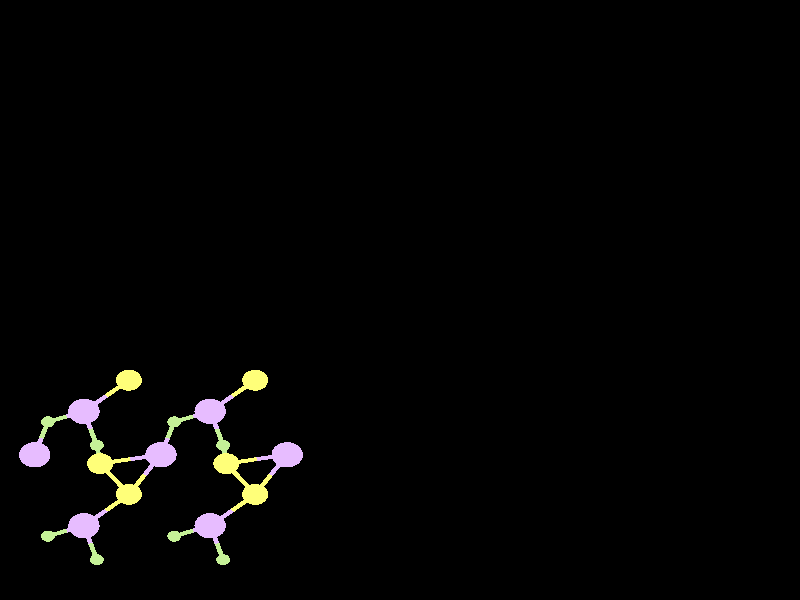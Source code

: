 #include "colors.inc"
#include "finish.inc"

global_settings {assumed_gamma 1 max_trace_level 6}
background {color White transmit 1.0}
camera {orthographic
  right -32.70*x up 30.43*y
  direction 1.00*z
  location <0,0,50.00> look_at <0,0,0>}


light_source {<  2.00,   3.00,  40.00> color White
  area_light <0.70, 0, 0>, <0, 0.70, 0>, 3, 3
  adaptive 1 jitter}
// no fog
#declare simple = finish {phong 0.7}
#declare pale = finish {ambient 0.5 diffuse 0.85 roughness 0.001 specular 0.200 }
#declare intermediate = finish {ambient 0.3 diffuse 0.6 specular 0.1 roughness 0.04}
#declare vmd = finish {ambient 0.0 diffuse 0.65 phong 0.1 phong_size 40.0 specular 0.5 }
#declare jmol = finish {ambient 0.2 diffuse 0.6 specular 1 roughness 0.001 metallic}
#declare ase2 = finish {ambient 0.05 brilliance 3 diffuse 0.6 metallic specular 0.7 roughness 0.04 reflection 0.15}
#declare ase3 = finish {ambient 0.15 brilliance 2 diffuse 0.6 metallic specular 1.0 roughness 0.001 reflection 0.0}
#declare glass = finish {ambient 0.05 diffuse 0.3 specular 1.0 roughness 0.001}
#declare glass2 = finish {ambient 0.01 diffuse 0.3 specular 1.0 reflection 0.25 roughness 0.001}
#declare Rcell = 0.000;
#declare Rbond = 0.100;

#macro atom(LOC, R, COL, TRANS, FIN)
  sphere{LOC, R texture{pigment{color COL transmit TRANS} finish{FIN}}}
#end
#macro constrain(LOC, R, COL, TRANS FIN)
union{torus{R, Rcell rotate 45*z texture{pigment{color COL transmit TRANS} finish{FIN}}}
     torus{R, Rcell rotate -45*z texture{pigment{color COL transmit TRANS} finish{FIN}}}
     translate LOC}
#end

cylinder {<-15.39, -14.49, -18.62>, < 15.57, -14.49, -18.62>, Rcell pigment {Black}}
cylinder {<-15.39,  14.49, -18.62>, < 15.57,  14.49, -18.62>, Rcell pigment {Black}}
cylinder {<-15.39,  14.49,   0.00>, < 15.57,  14.49,   0.00>, Rcell pigment {Black}}
cylinder {<-15.39, -14.49,   0.00>, < 15.57, -14.49,   0.00>, Rcell pigment {Black}}
cylinder {<-15.39, -14.49, -18.62>, <-15.39,  14.49, -18.62>, Rcell pigment {Black}}
cylinder {< 15.57, -14.49, -18.62>, < 15.57,  14.49, -18.62>, Rcell pigment {Black}}
cylinder {< 15.57, -14.49,   0.00>, < 15.57,  14.49,   0.00>, Rcell pigment {Black}}
cylinder {<-15.39, -14.49,   0.00>, <-15.39,  14.49,   0.00>, Rcell pigment {Black}}
cylinder {<-15.39, -14.49, -18.62>, <-15.39, -14.49,   0.00>, Rcell pigment {Black}}
cylinder {< 15.57, -14.49, -18.62>, < 15.57, -14.49,   0.00>, Rcell pigment {Black}}
cylinder {< 15.57,  14.49, -18.62>, < 15.57,  14.49,   0.00>, Rcell pigment {Black}}
cylinder {<-15.39,  14.49, -18.62>, <-15.39,  14.49,   0.00>, Rcell pigment {Black}}
atom(<-12.92, -11.45,  -9.68>, 0.64, rgb <0.80, 0.50, 1.00>, 0.0, ase3) // #0
atom(<-11.08,  -9.86,  -9.25>, 0.53, rgb <1.00, 1.00, 0.19>, 0.0, ase3) // #1
atom(<-14.39, -11.98,  -8.86>, 0.28, rgb <0.56, 0.88, 0.31>, 0.0, ase3) // #2
atom(<-12.39, -13.17, -10.44>, 0.28, rgb <0.56, 0.88, 0.31>, 0.0, ase3) // #3
atom(<-14.93,  -7.85,  -8.79>, 0.64, rgb <0.80, 0.50, 1.00>, 0.0, ase3) // #4
atom(<-12.92,  -5.65,  -9.68>, 0.64, rgb <0.80, 0.50, 1.00>, 0.0, ase3) // #5
atom(<-11.08,  -4.07,  -9.25>, 0.53, rgb <1.00, 1.00, 0.19>, 0.0, ase3) // #6
atom(<-14.39,  -6.18,  -8.86>, 0.28, rgb <0.56, 0.88, 0.31>, 0.0, ase3) // #7
atom(<-12.26,  -8.30,  -8.89>, 0.53, rgb <1.00, 1.00, 0.19>, 0.0, ase3) // #8
atom(<-12.39,  -7.37, -10.44>, 0.28, rgb <0.56, 0.88, 0.31>, 0.0, ase3) // #9
atom(< -7.76, -11.45,  -9.68>, 0.64, rgb <0.80, 0.50, 1.00>, 0.0, ase3) // #10
atom(< -5.92,  -9.86,  -9.25>, 0.53, rgb <1.00, 1.00, 0.19>, 0.0, ase3) // #11
atom(< -9.23, -11.98,  -8.86>, 0.28, rgb <0.56, 0.88, 0.31>, 0.0, ase3) // #12
atom(< -7.23, -13.17, -10.44>, 0.28, rgb <0.56, 0.88, 0.31>, 0.0, ase3) // #13
atom(< -9.77,  -7.85,  -8.79>, 0.64, rgb <0.80, 0.50, 1.00>, 0.0, ase3) // #14
atom(< -7.76,  -5.65,  -9.68>, 0.64, rgb <0.80, 0.50, 1.00>, 0.0, ase3) // #15
atom(< -5.92,  -4.07,  -9.25>, 0.53, rgb <1.00, 1.00, 0.19>, 0.0, ase3) // #16
atom(< -9.23,  -6.18,  -8.86>, 0.28, rgb <0.56, 0.88, 0.31>, 0.0, ase3) // #17
atom(< -7.10,  -8.30,  -8.89>, 0.53, rgb <1.00, 1.00, 0.19>, 0.0, ase3) // #18
atom(< -7.23,  -7.37, -10.44>, 0.28, rgb <0.56, 0.88, 0.31>, 0.0, ase3) // #19
atom(< -4.61,  -7.85,  -8.79>, 0.64, rgb <0.80, 0.50, 1.00>, 0.0, ase3) // #20
cylinder {<-12.92, -11.45,  -9.68>, <-12.00, -10.66,  -9.46>, Rbond texture{pigment {color rgb <0.80, 0.50, 1.00> transmit 0.0} finish{ase3}}}
cylinder {<-11.08,  -9.86,  -9.25>, <-12.00, -10.66,  -9.46>, Rbond texture{pigment {color rgb <1.00, 1.00, 0.19> transmit 0.0} finish{ase3}}}
cylinder {<-12.92, -11.45,  -9.68>, <-13.66, -11.71,  -9.27>, Rbond texture{pigment {color rgb <0.80, 0.50, 1.00> transmit 0.0} finish{ase3}}}
cylinder {<-14.39, -11.98,  -8.86>, <-13.66, -11.71,  -9.27>, Rbond texture{pigment {color rgb <0.56, 0.88, 0.31> transmit 0.0} finish{ase3}}}
cylinder {<-12.92, -11.45,  -9.68>, <-12.66, -12.31, -10.06>, Rbond texture{pigment {color rgb <0.80, 0.50, 1.00> transmit 0.0} finish{ase3}}}
cylinder {<-12.39, -13.17, -10.44>, <-12.66, -12.31, -10.06>, Rbond texture{pigment {color rgb <0.56, 0.88, 0.31> transmit 0.0} finish{ase3}}}
cylinder {<-11.08,  -9.86,  -9.25>, <-11.67,  -9.08,  -9.07>, Rbond texture{pigment {color rgb <1.00, 1.00, 0.19> transmit 0.0} finish{ase3}}}
cylinder {<-12.26,  -8.30,  -8.89>, <-11.67,  -9.08,  -9.07>, Rbond texture{pigment {color rgb <1.00, 1.00, 0.19> transmit 0.0} finish{ase3}}}
cylinder {<-11.08,  -9.86,  -9.25>, <-10.43,  -8.85,  -9.02>, Rbond texture{pigment {color rgb <1.00, 1.00, 0.19> transmit 0.0} finish{ase3}}}
cylinder {< -9.77,  -7.85,  -8.79>, <-10.43,  -8.85,  -9.02>, Rbond texture{pigment {color rgb <0.80, 0.50, 1.00> transmit 0.0} finish{ase3}}}
cylinder {<-14.93,  -7.85,  -8.79>, <-14.66,  -7.01,  -8.82>, Rbond texture{pigment {color rgb <0.80, 0.50, 1.00> transmit 0.0} finish{ase3}}}
cylinder {<-14.39,  -6.18,  -8.86>, <-14.66,  -7.01,  -8.82>, Rbond texture{pigment {color rgb <0.56, 0.88, 0.31> transmit 0.0} finish{ase3}}}
cylinder {<-12.92,  -5.65,  -9.68>, <-12.00,  -4.86,  -9.46>, Rbond texture{pigment {color rgb <0.80, 0.50, 1.00> transmit 0.0} finish{ase3}}}
cylinder {<-11.08,  -4.07,  -9.25>, <-12.00,  -4.86,  -9.46>, Rbond texture{pigment {color rgb <1.00, 1.00, 0.19> transmit 0.0} finish{ase3}}}
cylinder {<-12.92,  -5.65,  -9.68>, <-13.66,  -5.92,  -9.27>, Rbond texture{pigment {color rgb <0.80, 0.50, 1.00> transmit 0.0} finish{ase3}}}
cylinder {<-14.39,  -6.18,  -8.86>, <-13.66,  -5.92,  -9.27>, Rbond texture{pigment {color rgb <0.56, 0.88, 0.31> transmit 0.0} finish{ase3}}}
cylinder {<-12.92,  -5.65,  -9.68>, <-12.66,  -6.51, -10.06>, Rbond texture{pigment {color rgb <0.80, 0.50, 1.00> transmit 0.0} finish{ase3}}}
cylinder {<-12.39,  -7.37, -10.44>, <-12.66,  -6.51, -10.06>, Rbond texture{pigment {color rgb <0.56, 0.88, 0.31> transmit 0.0} finish{ase3}}}
cylinder {<-12.26,  -8.30,  -8.89>, <-12.32,  -7.84,  -9.67>, Rbond texture{pigment {color rgb <1.00, 1.00, 0.19> transmit 0.0} finish{ase3}}}
cylinder {<-12.39,  -7.37, -10.44>, <-12.32,  -7.84,  -9.67>, Rbond texture{pigment {color rgb <0.56, 0.88, 0.31> transmit 0.0} finish{ase3}}}
cylinder {<-12.26,  -8.30,  -8.89>, <-11.02,  -8.07,  -8.84>, Rbond texture{pigment {color rgb <1.00, 1.00, 0.19> transmit 0.0} finish{ase3}}}
cylinder {< -9.77,  -7.85,  -8.79>, <-11.02,  -8.07,  -8.84>, Rbond texture{pigment {color rgb <0.80, 0.50, 1.00> transmit 0.0} finish{ase3}}}
cylinder {< -7.76, -11.45,  -9.68>, < -8.49, -11.71,  -9.27>, Rbond texture{pigment {color rgb <0.80, 0.50, 1.00> transmit 0.0} finish{ase3}}}
cylinder {< -9.23, -11.98,  -8.86>, < -8.49, -11.71,  -9.27>, Rbond texture{pigment {color rgb <0.56, 0.88, 0.31> transmit 0.0} finish{ase3}}}
cylinder {< -7.76, -11.45,  -9.68>, < -7.49, -12.31, -10.06>, Rbond texture{pigment {color rgb <0.80, 0.50, 1.00> transmit 0.0} finish{ase3}}}
cylinder {< -7.23, -13.17, -10.44>, < -7.49, -12.31, -10.06>, Rbond texture{pigment {color rgb <0.56, 0.88, 0.31> transmit 0.0} finish{ase3}}}
cylinder {< -7.76, -11.45,  -9.68>, < -6.84, -10.66,  -9.46>, Rbond texture{pigment {color rgb <0.80, 0.50, 1.00> transmit 0.0} finish{ase3}}}
cylinder {< -5.92,  -9.86,  -9.25>, < -6.84, -10.66,  -9.46>, Rbond texture{pigment {color rgb <1.00, 1.00, 0.19> transmit 0.0} finish{ase3}}}
cylinder {< -5.92,  -9.86,  -9.25>, < -6.51,  -9.08,  -9.07>, Rbond texture{pigment {color rgb <1.00, 1.00, 0.19> transmit 0.0} finish{ase3}}}
cylinder {< -7.10,  -8.30,  -8.89>, < -6.51,  -9.08,  -9.07>, Rbond texture{pigment {color rgb <1.00, 1.00, 0.19> transmit 0.0} finish{ase3}}}
cylinder {< -5.92,  -9.86,  -9.25>, < -5.27,  -8.85,  -9.02>, Rbond texture{pigment {color rgb <1.00, 1.00, 0.19> transmit 0.0} finish{ase3}}}
cylinder {< -4.61,  -7.85,  -8.79>, < -5.27,  -8.85,  -9.02>, Rbond texture{pigment {color rgb <0.80, 0.50, 1.00> transmit 0.0} finish{ase3}}}
cylinder {< -9.77,  -7.85,  -8.79>, < -9.50,  -7.01,  -8.82>, Rbond texture{pigment {color rgb <0.80, 0.50, 1.00> transmit 0.0} finish{ase3}}}
cylinder {< -9.23,  -6.18,  -8.86>, < -9.50,  -7.01,  -8.82>, Rbond texture{pigment {color rgb <0.56, 0.88, 0.31> transmit 0.0} finish{ase3}}}
cylinder {< -7.76,  -5.65,  -9.68>, < -8.49,  -5.92,  -9.27>, Rbond texture{pigment {color rgb <0.80, 0.50, 1.00> transmit 0.0} finish{ase3}}}
cylinder {< -9.23,  -6.18,  -8.86>, < -8.49,  -5.92,  -9.27>, Rbond texture{pigment {color rgb <0.56, 0.88, 0.31> transmit 0.0} finish{ase3}}}
cylinder {< -7.76,  -5.65,  -9.68>, < -6.84,  -4.86,  -9.46>, Rbond texture{pigment {color rgb <0.80, 0.50, 1.00> transmit 0.0} finish{ase3}}}
cylinder {< -5.92,  -4.07,  -9.25>, < -6.84,  -4.86,  -9.46>, Rbond texture{pigment {color rgb <1.00, 1.00, 0.19> transmit 0.0} finish{ase3}}}
cylinder {< -7.76,  -5.65,  -9.68>, < -7.49,  -6.51, -10.06>, Rbond texture{pigment {color rgb <0.80, 0.50, 1.00> transmit 0.0} finish{ase3}}}
cylinder {< -7.23,  -7.37, -10.44>, < -7.49,  -6.51, -10.06>, Rbond texture{pigment {color rgb <0.56, 0.88, 0.31> transmit 0.0} finish{ase3}}}
cylinder {< -7.10,  -8.30,  -8.89>, < -7.16,  -7.84,  -9.67>, Rbond texture{pigment {color rgb <1.00, 1.00, 0.19> transmit 0.0} finish{ase3}}}
cylinder {< -7.23,  -7.37, -10.44>, < -7.16,  -7.84,  -9.67>, Rbond texture{pigment {color rgb <0.56, 0.88, 0.31> transmit 0.0} finish{ase3}}}
cylinder {< -7.10,  -8.30,  -8.89>, < -5.85,  -8.07,  -8.84>, Rbond texture{pigment {color rgb <1.00, 1.00, 0.19> transmit 0.0} finish{ase3}}}
cylinder {< -4.61,  -7.85,  -8.79>, < -5.85,  -8.07,  -8.84>, Rbond texture{pigment {color rgb <0.80, 0.50, 1.00> transmit 0.0} finish{ase3}}}
// no constraints
